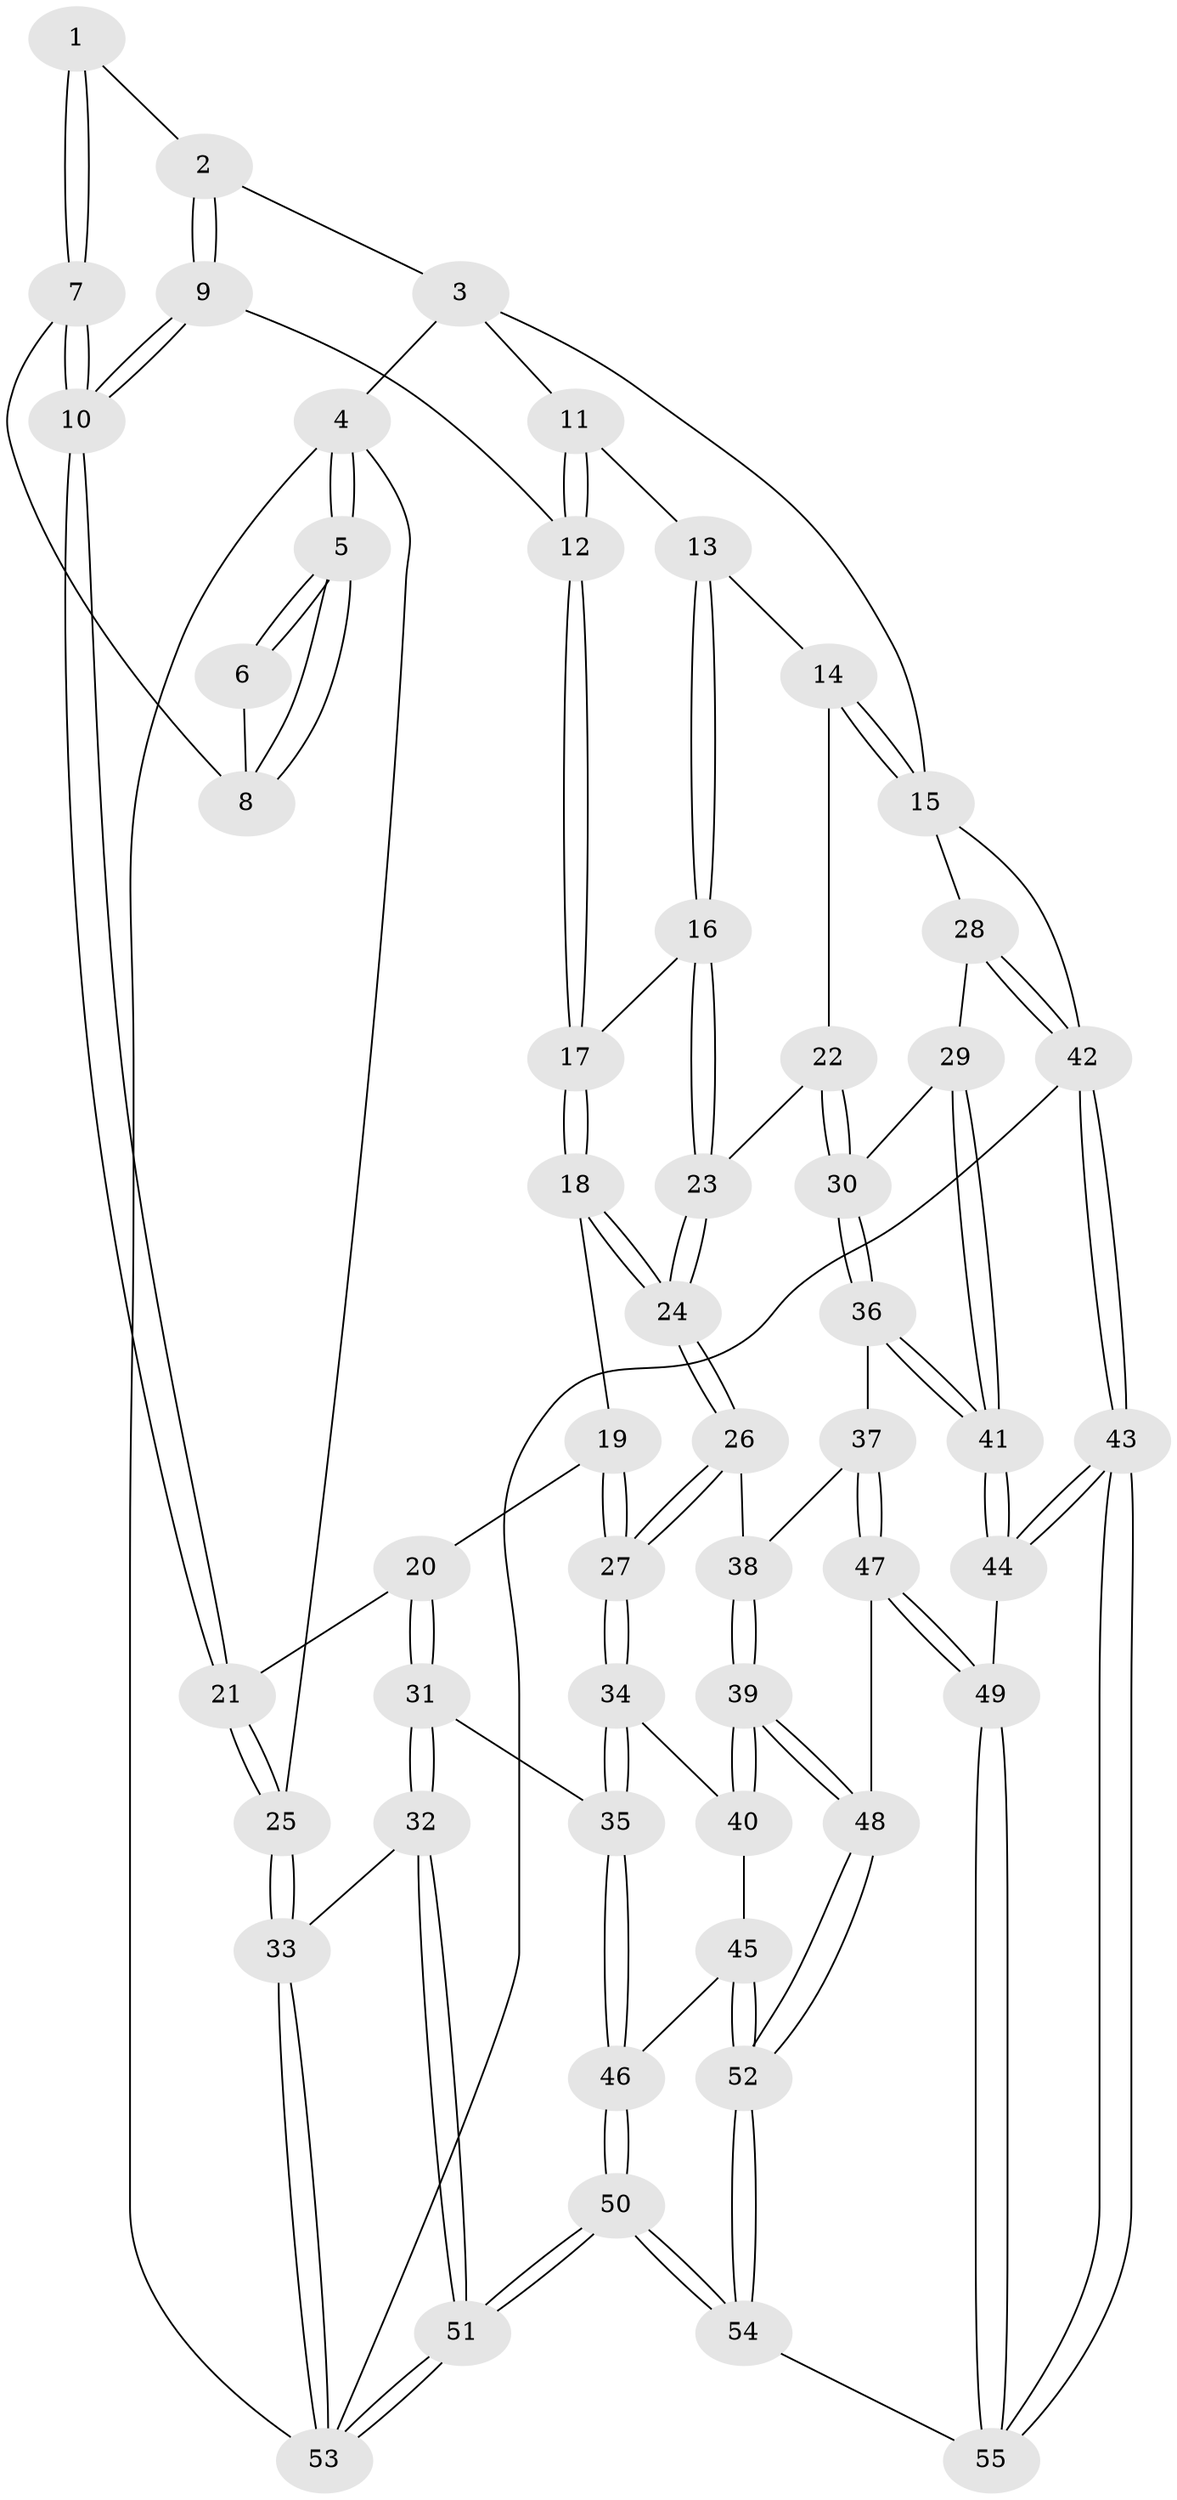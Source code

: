 // Generated by graph-tools (version 1.1) at 2025/38/03/09/25 02:38:23]
// undirected, 55 vertices, 134 edges
graph export_dot {
graph [start="1"]
  node [color=gray90,style=filled];
  1 [pos="+0.43222930005876975+0"];
  2 [pos="+0.5096630978025336+0"];
  3 [pos="+0.5977125472704184+0"];
  4 [pos="+0+0"];
  5 [pos="+0+0"];
  6 [pos="+0.3425239560987678+0"];
  7 [pos="+0.22240459812640745+0.3110337719015509"];
  8 [pos="+0.14857138542855325+0.16384007203574288"];
  9 [pos="+0.37034827781308927+0.2987672795550484"];
  10 [pos="+0.22225081049599837+0.31509722011473257"];
  11 [pos="+0.5995191203019768+0"];
  12 [pos="+0.47181090994398805+0.2975072308122645"];
  13 [pos="+0.7846200733114065+0.18210035020131582"];
  14 [pos="+0.8065305884265676+0.19310441179799545"];
  15 [pos="+1+0.25548720906663636"];
  16 [pos="+0.6335371516760469+0.33638645133194733"];
  17 [pos="+0.48746655036279257+0.31464893417446227"];
  18 [pos="+0.4872892272153368+0.3887162406505018"];
  19 [pos="+0.4085228271083377+0.4992006938283155"];
  20 [pos="+0.22964739178447285+0.4460750798907572"];
  21 [pos="+0.18443139881128495+0.37840628514832425"];
  22 [pos="+0.7693101725098224+0.5023884796863768"];
  23 [pos="+0.6383142823325147+0.5240683858942489"];
  24 [pos="+0.6367629284693599+0.525438983878944"];
  25 [pos="+0+0.41961727615549266"];
  26 [pos="+0.6001898043906125+0.5801947757157002"];
  27 [pos="+0.5127906889791812+0.6050645573112937"];
  28 [pos="+1+0.48145502907745225"];
  29 [pos="+1+0.543506855216312"];
  30 [pos="+0.8875342245858392+0.5537506826113706"];
  31 [pos="+0.23882668019921605+0.6405507897614671"];
  32 [pos="+0.16384881633502688+0.7090784637431751"];
  33 [pos="+0+0.6513195081314987"];
  34 [pos="+0.4802551188312702+0.6536125499976622"];
  35 [pos="+0.3615067911954662+0.7075872265905317"];
  36 [pos="+0.7814185650589215+0.7108266169727424"];
  37 [pos="+0.6988744774658795+0.7118680546359207"];
  38 [pos="+0.6208011678655931+0.6107578777995869"];
  39 [pos="+0.580190721551827+0.7868738780851591"];
  40 [pos="+0.5082498982259833+0.7376844117202982"];
  41 [pos="+0.8891632619789055+0.8424662328768154"];
  42 [pos="+1+1"];
  43 [pos="+1+1"];
  44 [pos="+0.8977681215187232+0.8848376222114542"];
  45 [pos="+0.4947742178105692+0.7879990024957212"];
  46 [pos="+0.35445743104344346+0.8161525385402809"];
  47 [pos="+0.660358031553065+0.8192681007905327"];
  48 [pos="+0.6140746267522779+0.8203593660043685"];
  49 [pos="+0.6760546175410361+0.8434718708810088"];
  50 [pos="+0.2871963085700039+1"];
  51 [pos="+0.21255210577958478+1"];
  52 [pos="+0.49975247783967225+0.9028529556391345"];
  53 [pos="+0+1"];
  54 [pos="+0.3575820585599445+1"];
  55 [pos="+0.6368080576883853+1"];
  1 -- 2;
  1 -- 7;
  1 -- 7;
  2 -- 3;
  2 -- 9;
  2 -- 9;
  3 -- 4;
  3 -- 11;
  3 -- 15;
  4 -- 5;
  4 -- 5;
  4 -- 25;
  4 -- 53;
  5 -- 6;
  5 -- 6;
  5 -- 8;
  5 -- 8;
  6 -- 8;
  7 -- 8;
  7 -- 10;
  7 -- 10;
  9 -- 10;
  9 -- 10;
  9 -- 12;
  10 -- 21;
  10 -- 21;
  11 -- 12;
  11 -- 12;
  11 -- 13;
  12 -- 17;
  12 -- 17;
  13 -- 14;
  13 -- 16;
  13 -- 16;
  14 -- 15;
  14 -- 15;
  14 -- 22;
  15 -- 28;
  15 -- 42;
  16 -- 17;
  16 -- 23;
  16 -- 23;
  17 -- 18;
  17 -- 18;
  18 -- 19;
  18 -- 24;
  18 -- 24;
  19 -- 20;
  19 -- 27;
  19 -- 27;
  20 -- 21;
  20 -- 31;
  20 -- 31;
  21 -- 25;
  21 -- 25;
  22 -- 23;
  22 -- 30;
  22 -- 30;
  23 -- 24;
  23 -- 24;
  24 -- 26;
  24 -- 26;
  25 -- 33;
  25 -- 33;
  26 -- 27;
  26 -- 27;
  26 -- 38;
  27 -- 34;
  27 -- 34;
  28 -- 29;
  28 -- 42;
  28 -- 42;
  29 -- 30;
  29 -- 41;
  29 -- 41;
  30 -- 36;
  30 -- 36;
  31 -- 32;
  31 -- 32;
  31 -- 35;
  32 -- 33;
  32 -- 51;
  32 -- 51;
  33 -- 53;
  33 -- 53;
  34 -- 35;
  34 -- 35;
  34 -- 40;
  35 -- 46;
  35 -- 46;
  36 -- 37;
  36 -- 41;
  36 -- 41;
  37 -- 38;
  37 -- 47;
  37 -- 47;
  38 -- 39;
  38 -- 39;
  39 -- 40;
  39 -- 40;
  39 -- 48;
  39 -- 48;
  40 -- 45;
  41 -- 44;
  41 -- 44;
  42 -- 43;
  42 -- 43;
  42 -- 53;
  43 -- 44;
  43 -- 44;
  43 -- 55;
  43 -- 55;
  44 -- 49;
  45 -- 46;
  45 -- 52;
  45 -- 52;
  46 -- 50;
  46 -- 50;
  47 -- 48;
  47 -- 49;
  47 -- 49;
  48 -- 52;
  48 -- 52;
  49 -- 55;
  49 -- 55;
  50 -- 51;
  50 -- 51;
  50 -- 54;
  50 -- 54;
  51 -- 53;
  51 -- 53;
  52 -- 54;
  52 -- 54;
  54 -- 55;
}
